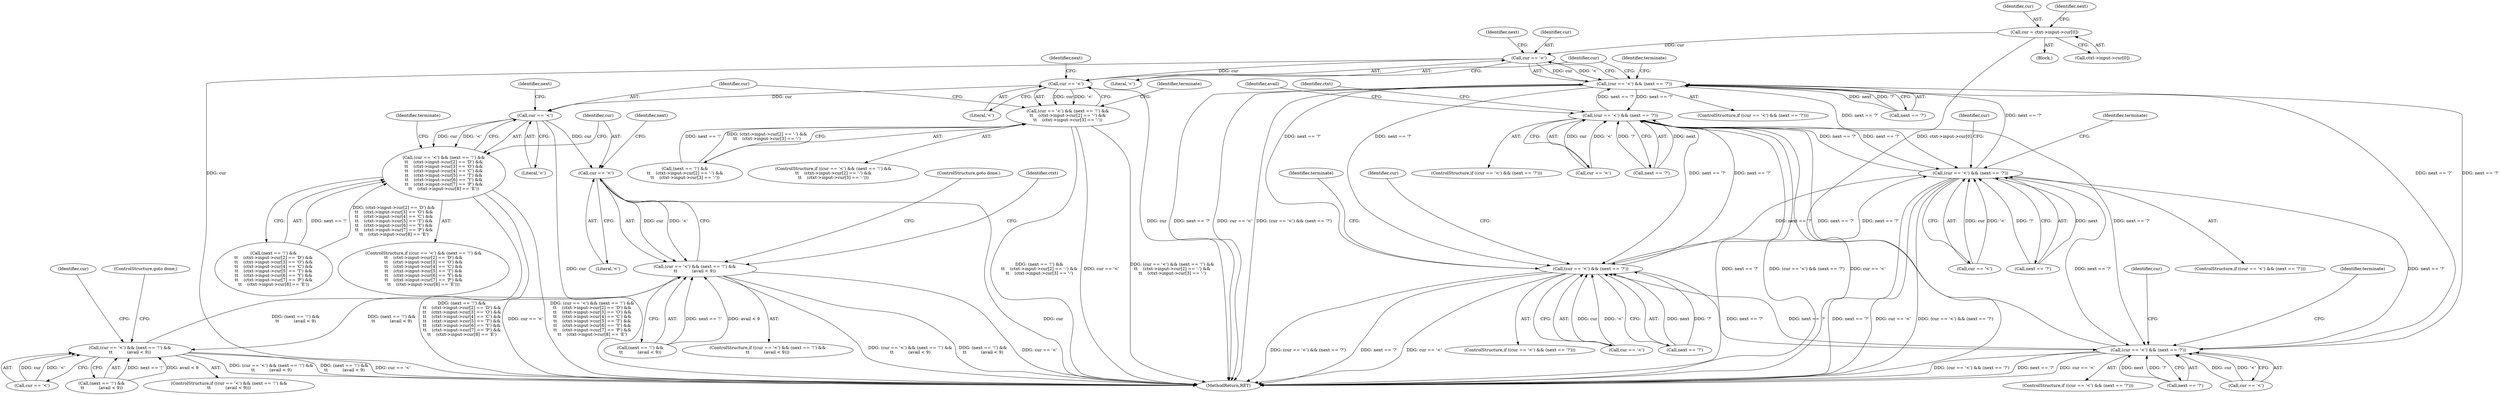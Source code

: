 digraph "0_Chrome_44a637b47793512bfb1d2589d43b8dc492a97629_1@array" {
"1002058" [label="(Call,cur = ctxt->input->cur[0])"];
"1002078" [label="(Call,cur == '<')"];
"1002077" [label="(Call,(cur == '<') && (next == '?'))"];
"1000604" [label="(Call,(cur == '<') && (next == '?'))"];
"1001291" [label="(Call,(cur == '<') && (next == '?'))"];
"1002447" [label="(Call,(cur == '<') && (next == '?'))"];
"1002644" [label="(Call,(cur == '<') && (next == '?'))"];
"1002110" [label="(Call,cur == '<')"];
"1002109" [label="(Call,(cur == '<') && (next == '!') &&\n\t\t    (ctxt->input->cur[2] == '-') &&\n\t\t    (ctxt->input->cur[3] == '-'))"];
"1002167" [label="(Call,cur == '<')"];
"1002166" [label="(Call,(cur == '<') && (next == '!') &&\n\t\t    (ctxt->input->cur[2] == 'D') &&\n\t\t    (ctxt->input->cur[3] == 'O') &&\n\t\t    (ctxt->input->cur[4] == 'C') &&\n\t\t    (ctxt->input->cur[5] == 'T') &&\n\t\t    (ctxt->input->cur[6] == 'Y') &&\n\t\t    (ctxt->input->cur[7] == 'P') &&\n\t\t    (ctxt->input->cur[8] == 'E'))"];
"1002336" [label="(Call,cur == '<')"];
"1002335" [label="(Call,(cur == '<') && (next == '!') &&\n\t\t           (avail < 9))"];
"1001497" [label="(Call,(cur == '<') && (next == '!') &&\n\t\t           (avail < 9))"];
"1002337" [label="(Identifier,cur)"];
"1002059" [label="(Identifier,cur)"];
"1002078" [label="(Call,cur == '<')"];
"1002077" [label="(Call,(cur == '<') && (next == '?'))"];
"1002140" [label="(Identifier,terminate)"];
"1002678" [label="(Identifier,cur)"];
"1002079" [label="(Identifier,cur)"];
"1001498" [label="(Call,cur == '<')"];
"1002060" [label="(Call,ctxt->input->cur[0])"];
"1002068" [label="(Identifier,next)"];
"1001290" [label="(ControlStructure,if ((cur == '<') && (next == '?')))"];
"1002347" [label="(ControlStructure,goto done;)"];
"1001513" [label="(Identifier,cur)"];
"1002448" [label="(Call,cur == '<')"];
"1000614" [label="(Identifier,avail)"];
"1002335" [label="(Call,(cur == '<') && (next == '!') &&\n\t\t           (avail < 9))"];
"1002247" [label="(Identifier,terminate)"];
"1002168" [label="(Identifier,cur)"];
"1002165" [label="(ControlStructure,if ((cur == '<') && (next == '!') &&\n\t\t    (ctxt->input->cur[2] == 'D') &&\n\t\t    (ctxt->input->cur[3] == 'O') &&\n\t\t    (ctxt->input->cur[4] == 'C') &&\n\t\t    (ctxt->input->cur[5] == 'T') &&\n\t\t    (ctxt->input->cur[6] == 'Y') &&\n\t\t    (ctxt->input->cur[7] == 'P') &&\n\t\t    (ctxt->input->cur[8] == 'E')))"];
"1002334" [label="(ControlStructure,if ((cur == '<') && (next == '!') &&\n\t\t           (avail < 9)))"];
"1002080" [label="(Literal,'<')"];
"1002451" [label="(Call,next == '?')"];
"1002111" [label="(Identifier,cur)"];
"1001496" [label="(ControlStructure,if ((cur == '<') && (next == '!') &&\n\t\t           (avail < 9)))"];
"1001497" [label="(Call,(cur == '<') && (next == '!') &&\n\t\t           (avail < 9))"];
"1002458" [label="(Identifier,terminate)"];
"1002167" [label="(Call,cur == '<')"];
"1002352" [label="(Identifier,ctxt)"];
"1002338" [label="(Literal,'<')"];
"1001501" [label="(Call,(next == '!') &&\n\t\t           (avail < 9))"];
"1002166" [label="(Call,(cur == '<') && (next == '!') &&\n\t\t    (ctxt->input->cur[2] == 'D') &&\n\t\t    (ctxt->input->cur[3] == 'O') &&\n\t\t    (ctxt->input->cur[4] == 'C') &&\n\t\t    (ctxt->input->cur[5] == 'T') &&\n\t\t    (ctxt->input->cur[6] == 'Y') &&\n\t\t    (ctxt->input->cur[7] == 'P') &&\n\t\t    (ctxt->input->cur[8] == 'E'))"];
"1001292" [label="(Call,cur == '<')"];
"1002082" [label="(Identifier,next)"];
"1003319" [label="(MethodReturn,RET)"];
"1002170" [label="(Call,(next == '!') &&\n\t\t    (ctxt->input->cur[2] == 'D') &&\n\t\t    (ctxt->input->cur[3] == 'O') &&\n\t\t    (ctxt->input->cur[4] == 'C') &&\n\t\t    (ctxt->input->cur[5] == 'T') &&\n\t\t    (ctxt->input->cur[6] == 'Y') &&\n\t\t    (ctxt->input->cur[7] == 'P') &&\n\t\t    (ctxt->input->cur[8] == 'E'))"];
"1002648" [label="(Call,next == '?')"];
"1002108" [label="(ControlStructure,if ((cur == '<') && (next == '!') &&\n\t\t    (ctxt->input->cur[2] == '-') &&\n\t\t    (ctxt->input->cur[3] == '-')))"];
"1002076" [label="(ControlStructure,if ((cur == '<') && (next == '?')))"];
"1001302" [label="(Identifier,terminate)"];
"1002446" [label="(ControlStructure,if ((cur == '<') && (next == '?')))"];
"1002115" [label="(Identifier,next)"];
"1001317" [label="(Identifier,cur)"];
"1002172" [label="(Identifier,next)"];
"1002643" [label="(ControlStructure,if ((cur == '<') && (next == '?')))"];
"1002341" [label="(Identifier,next)"];
"1002088" [label="(Identifier,terminate)"];
"1002339" [label="(Call,(next == '!') &&\n\t\t           (avail < 9))"];
"1002644" [label="(Call,(cur == '<') && (next == '?'))"];
"1000480" [label="(Block,)"];
"1002058" [label="(Call,cur = ctxt->input->cur[0])"];
"1002113" [label="(Call,(next == '!') &&\n\t\t    (ctxt->input->cur[2] == '-') &&\n\t\t    (ctxt->input->cur[3] == '-'))"];
"1000604" [label="(Call,(cur == '<') && (next == '?'))"];
"1001295" [label="(Call,next == '?')"];
"1002081" [label="(Call,next == '?')"];
"1000603" [label="(ControlStructure,if ((cur == '<') && (next == '?')))"];
"1002476" [label="(Identifier,cur)"];
"1002645" [label="(Call,cur == '<')"];
"1001291" [label="(Call,(cur == '<') && (next == '?'))"];
"1002109" [label="(Call,(cur == '<') && (next == '!') &&\n\t\t    (ctxt->input->cur[2] == '-') &&\n\t\t    (ctxt->input->cur[3] == '-'))"];
"1002112" [label="(Literal,'<')"];
"1000809" [label="(Identifier,ctxt)"];
"1000605" [label="(Call,cur == '<')"];
"1002169" [label="(Literal,'<')"];
"1002336" [label="(Call,cur == '<')"];
"1001509" [label="(ControlStructure,goto done;)"];
"1002655" [label="(Identifier,terminate)"];
"1002110" [label="(Call,cur == '<')"];
"1002447" [label="(Call,(cur == '<') && (next == '?'))"];
"1000608" [label="(Call,next == '?')"];
"1002058" -> "1000480"  [label="AST: "];
"1002058" -> "1002060"  [label="CFG: "];
"1002059" -> "1002058"  [label="AST: "];
"1002060" -> "1002058"  [label="AST: "];
"1002068" -> "1002058"  [label="CFG: "];
"1002058" -> "1003319"  [label="DDG: ctxt->input->cur[0]"];
"1002058" -> "1002078"  [label="DDG: cur"];
"1002078" -> "1002077"  [label="AST: "];
"1002078" -> "1002080"  [label="CFG: "];
"1002079" -> "1002078"  [label="AST: "];
"1002080" -> "1002078"  [label="AST: "];
"1002082" -> "1002078"  [label="CFG: "];
"1002077" -> "1002078"  [label="CFG: "];
"1002078" -> "1003319"  [label="DDG: cur"];
"1002078" -> "1002077"  [label="DDG: cur"];
"1002078" -> "1002077"  [label="DDG: '<'"];
"1002078" -> "1002110"  [label="DDG: cur"];
"1002077" -> "1002076"  [label="AST: "];
"1002077" -> "1002081"  [label="CFG: "];
"1002081" -> "1002077"  [label="AST: "];
"1002088" -> "1002077"  [label="CFG: "];
"1002111" -> "1002077"  [label="CFG: "];
"1002077" -> "1003319"  [label="DDG: next == '?'"];
"1002077" -> "1003319"  [label="DDG: cur == '<'"];
"1002077" -> "1003319"  [label="DDG: (cur == '<') && (next == '?')"];
"1002077" -> "1000604"  [label="DDG: next == '?'"];
"1002077" -> "1001291"  [label="DDG: next == '?'"];
"1001291" -> "1002077"  [label="DDG: next == '?'"];
"1002447" -> "1002077"  [label="DDG: next == '?'"];
"1002644" -> "1002077"  [label="DDG: next == '?'"];
"1000604" -> "1002077"  [label="DDG: next == '?'"];
"1002081" -> "1002077"  [label="DDG: next"];
"1002081" -> "1002077"  [label="DDG: '?'"];
"1002077" -> "1002447"  [label="DDG: next == '?'"];
"1002077" -> "1002644"  [label="DDG: next == '?'"];
"1000604" -> "1000603"  [label="AST: "];
"1000604" -> "1000605"  [label="CFG: "];
"1000604" -> "1000608"  [label="CFG: "];
"1000605" -> "1000604"  [label="AST: "];
"1000608" -> "1000604"  [label="AST: "];
"1000614" -> "1000604"  [label="CFG: "];
"1000809" -> "1000604"  [label="CFG: "];
"1000604" -> "1003319"  [label="DDG: next == '?'"];
"1000604" -> "1003319"  [label="DDG: (cur == '<') && (next == '?')"];
"1000604" -> "1003319"  [label="DDG: cur == '<'"];
"1000605" -> "1000604"  [label="DDG: cur"];
"1000605" -> "1000604"  [label="DDG: '<'"];
"1001291" -> "1000604"  [label="DDG: next == '?'"];
"1002447" -> "1000604"  [label="DDG: next == '?'"];
"1002644" -> "1000604"  [label="DDG: next == '?'"];
"1000608" -> "1000604"  [label="DDG: next"];
"1000608" -> "1000604"  [label="DDG: '?'"];
"1000604" -> "1001291"  [label="DDG: next == '?'"];
"1000604" -> "1002447"  [label="DDG: next == '?'"];
"1000604" -> "1002644"  [label="DDG: next == '?'"];
"1001291" -> "1001290"  [label="AST: "];
"1001291" -> "1001292"  [label="CFG: "];
"1001291" -> "1001295"  [label="CFG: "];
"1001292" -> "1001291"  [label="AST: "];
"1001295" -> "1001291"  [label="AST: "];
"1001302" -> "1001291"  [label="CFG: "];
"1001317" -> "1001291"  [label="CFG: "];
"1001291" -> "1003319"  [label="DDG: next == '?'"];
"1001291" -> "1003319"  [label="DDG: cur == '<'"];
"1001291" -> "1003319"  [label="DDG: (cur == '<') && (next == '?')"];
"1001292" -> "1001291"  [label="DDG: cur"];
"1001292" -> "1001291"  [label="DDG: '<'"];
"1002447" -> "1001291"  [label="DDG: next == '?'"];
"1002644" -> "1001291"  [label="DDG: next == '?'"];
"1001295" -> "1001291"  [label="DDG: next"];
"1001295" -> "1001291"  [label="DDG: '?'"];
"1001291" -> "1002447"  [label="DDG: next == '?'"];
"1001291" -> "1002644"  [label="DDG: next == '?'"];
"1002447" -> "1002446"  [label="AST: "];
"1002447" -> "1002448"  [label="CFG: "];
"1002447" -> "1002451"  [label="CFG: "];
"1002448" -> "1002447"  [label="AST: "];
"1002451" -> "1002447"  [label="AST: "];
"1002458" -> "1002447"  [label="CFG: "];
"1002476" -> "1002447"  [label="CFG: "];
"1002447" -> "1003319"  [label="DDG: next == '?'"];
"1002447" -> "1003319"  [label="DDG: cur == '<'"];
"1002447" -> "1003319"  [label="DDG: (cur == '<') && (next == '?')"];
"1002448" -> "1002447"  [label="DDG: cur"];
"1002448" -> "1002447"  [label="DDG: '<'"];
"1002451" -> "1002447"  [label="DDG: next"];
"1002451" -> "1002447"  [label="DDG: '?'"];
"1002644" -> "1002447"  [label="DDG: next == '?'"];
"1002447" -> "1002644"  [label="DDG: next == '?'"];
"1002644" -> "1002643"  [label="AST: "];
"1002644" -> "1002645"  [label="CFG: "];
"1002644" -> "1002648"  [label="CFG: "];
"1002645" -> "1002644"  [label="AST: "];
"1002648" -> "1002644"  [label="AST: "];
"1002655" -> "1002644"  [label="CFG: "];
"1002678" -> "1002644"  [label="CFG: "];
"1002644" -> "1003319"  [label="DDG: next == '?'"];
"1002644" -> "1003319"  [label="DDG: cur == '<'"];
"1002644" -> "1003319"  [label="DDG: (cur == '<') && (next == '?')"];
"1002645" -> "1002644"  [label="DDG: cur"];
"1002645" -> "1002644"  [label="DDG: '<'"];
"1002648" -> "1002644"  [label="DDG: next"];
"1002648" -> "1002644"  [label="DDG: '?'"];
"1002110" -> "1002109"  [label="AST: "];
"1002110" -> "1002112"  [label="CFG: "];
"1002111" -> "1002110"  [label="AST: "];
"1002112" -> "1002110"  [label="AST: "];
"1002115" -> "1002110"  [label="CFG: "];
"1002109" -> "1002110"  [label="CFG: "];
"1002110" -> "1003319"  [label="DDG: cur"];
"1002110" -> "1002109"  [label="DDG: cur"];
"1002110" -> "1002109"  [label="DDG: '<'"];
"1002110" -> "1002167"  [label="DDG: cur"];
"1002109" -> "1002108"  [label="AST: "];
"1002109" -> "1002113"  [label="CFG: "];
"1002113" -> "1002109"  [label="AST: "];
"1002140" -> "1002109"  [label="CFG: "];
"1002168" -> "1002109"  [label="CFG: "];
"1002109" -> "1003319"  [label="DDG: (next == '!') &&\n\t\t    (ctxt->input->cur[2] == '-') &&\n\t\t    (ctxt->input->cur[3] == '-')"];
"1002109" -> "1003319"  [label="DDG: cur == '<'"];
"1002109" -> "1003319"  [label="DDG: (cur == '<') && (next == '!') &&\n\t\t    (ctxt->input->cur[2] == '-') &&\n\t\t    (ctxt->input->cur[3] == '-')"];
"1002113" -> "1002109"  [label="DDG: next == '!'"];
"1002113" -> "1002109"  [label="DDG: (ctxt->input->cur[2] == '-') &&\n\t\t    (ctxt->input->cur[3] == '-')"];
"1002167" -> "1002166"  [label="AST: "];
"1002167" -> "1002169"  [label="CFG: "];
"1002168" -> "1002167"  [label="AST: "];
"1002169" -> "1002167"  [label="AST: "];
"1002172" -> "1002167"  [label="CFG: "];
"1002166" -> "1002167"  [label="CFG: "];
"1002167" -> "1003319"  [label="DDG: cur"];
"1002167" -> "1002166"  [label="DDG: cur"];
"1002167" -> "1002166"  [label="DDG: '<'"];
"1002167" -> "1002336"  [label="DDG: cur"];
"1002166" -> "1002165"  [label="AST: "];
"1002166" -> "1002170"  [label="CFG: "];
"1002170" -> "1002166"  [label="AST: "];
"1002247" -> "1002166"  [label="CFG: "];
"1002337" -> "1002166"  [label="CFG: "];
"1002166" -> "1003319"  [label="DDG: (next == '!') &&\n\t\t    (ctxt->input->cur[2] == 'D') &&\n\t\t    (ctxt->input->cur[3] == 'O') &&\n\t\t    (ctxt->input->cur[4] == 'C') &&\n\t\t    (ctxt->input->cur[5] == 'T') &&\n\t\t    (ctxt->input->cur[6] == 'Y') &&\n\t\t    (ctxt->input->cur[7] == 'P') &&\n\t\t    (ctxt->input->cur[8] == 'E')"];
"1002166" -> "1003319"  [label="DDG: cur == '<'"];
"1002166" -> "1003319"  [label="DDG: (cur == '<') && (next == '!') &&\n\t\t    (ctxt->input->cur[2] == 'D') &&\n\t\t    (ctxt->input->cur[3] == 'O') &&\n\t\t    (ctxt->input->cur[4] == 'C') &&\n\t\t    (ctxt->input->cur[5] == 'T') &&\n\t\t    (ctxt->input->cur[6] == 'Y') &&\n\t\t    (ctxt->input->cur[7] == 'P') &&\n\t\t    (ctxt->input->cur[8] == 'E')"];
"1002170" -> "1002166"  [label="DDG: next == '!'"];
"1002170" -> "1002166"  [label="DDG: (ctxt->input->cur[2] == 'D') &&\n\t\t    (ctxt->input->cur[3] == 'O') &&\n\t\t    (ctxt->input->cur[4] == 'C') &&\n\t\t    (ctxt->input->cur[5] == 'T') &&\n\t\t    (ctxt->input->cur[6] == 'Y') &&\n\t\t    (ctxt->input->cur[7] == 'P') &&\n\t\t    (ctxt->input->cur[8] == 'E')"];
"1002336" -> "1002335"  [label="AST: "];
"1002336" -> "1002338"  [label="CFG: "];
"1002337" -> "1002336"  [label="AST: "];
"1002338" -> "1002336"  [label="AST: "];
"1002341" -> "1002336"  [label="CFG: "];
"1002335" -> "1002336"  [label="CFG: "];
"1002336" -> "1003319"  [label="DDG: cur"];
"1002336" -> "1002335"  [label="DDG: cur"];
"1002336" -> "1002335"  [label="DDG: '<'"];
"1002335" -> "1002334"  [label="AST: "];
"1002335" -> "1002339"  [label="CFG: "];
"1002339" -> "1002335"  [label="AST: "];
"1002347" -> "1002335"  [label="CFG: "];
"1002352" -> "1002335"  [label="CFG: "];
"1002335" -> "1003319"  [label="DDG: cur == '<'"];
"1002335" -> "1003319"  [label="DDG: (cur == '<') && (next == '!') &&\n\t\t           (avail < 9)"];
"1002335" -> "1003319"  [label="DDG: (next == '!') &&\n\t\t           (avail < 9)"];
"1002335" -> "1001497"  [label="DDG: (next == '!') &&\n\t\t           (avail < 9)"];
"1001497" -> "1002335"  [label="DDG: (next == '!') &&\n\t\t           (avail < 9)"];
"1002339" -> "1002335"  [label="DDG: next == '!'"];
"1002339" -> "1002335"  [label="DDG: avail < 9"];
"1001497" -> "1001496"  [label="AST: "];
"1001497" -> "1001498"  [label="CFG: "];
"1001497" -> "1001501"  [label="CFG: "];
"1001498" -> "1001497"  [label="AST: "];
"1001501" -> "1001497"  [label="AST: "];
"1001509" -> "1001497"  [label="CFG: "];
"1001513" -> "1001497"  [label="CFG: "];
"1001497" -> "1003319"  [label="DDG: (cur == '<') && (next == '!') &&\n\t\t           (avail < 9)"];
"1001497" -> "1003319"  [label="DDG: (next == '!') &&\n\t\t           (avail < 9)"];
"1001497" -> "1003319"  [label="DDG: cur == '<'"];
"1001498" -> "1001497"  [label="DDG: cur"];
"1001498" -> "1001497"  [label="DDG: '<'"];
"1001501" -> "1001497"  [label="DDG: next == '!'"];
"1001501" -> "1001497"  [label="DDG: avail < 9"];
}
